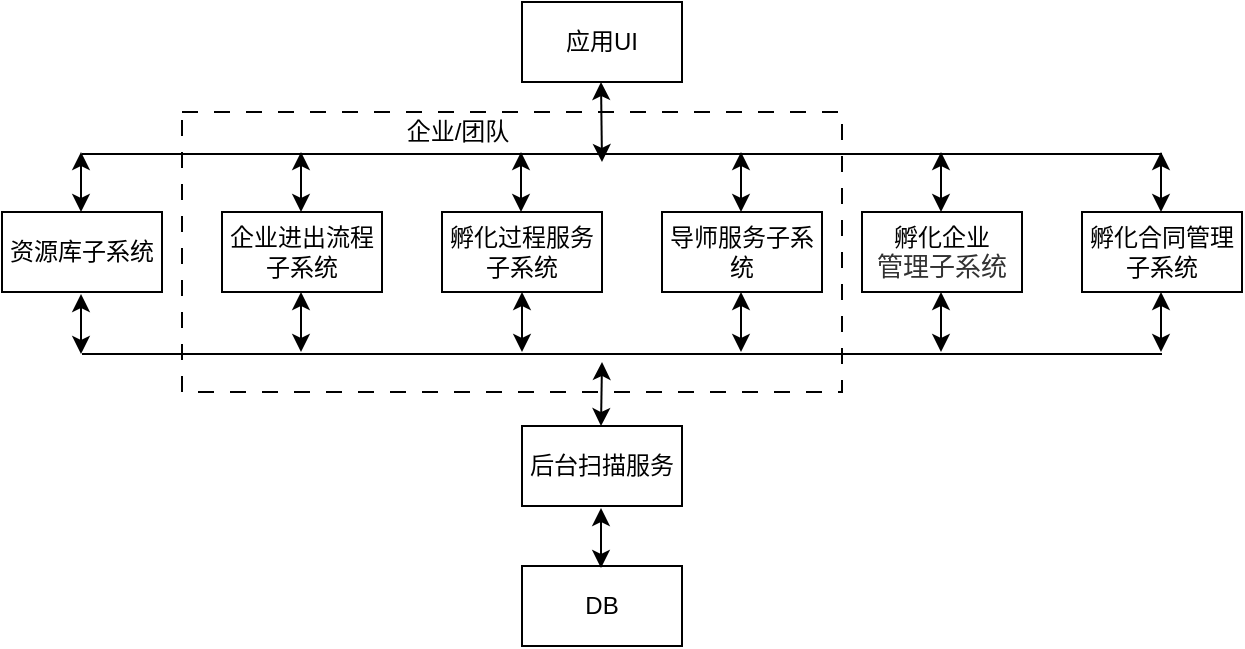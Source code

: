 <mxfile version="20.8.21" type="github">
  <diagram name="第 1 页" id="2t0qJHizyL25-_-whmP3">
    <mxGraphModel dx="836" dy="430" grid="0" gridSize="10" guides="1" tooltips="1" connect="1" arrows="1" fold="1" page="1" pageScale="1" pageWidth="827" pageHeight="1169" math="0" shadow="0">
      <root>
        <mxCell id="0" />
        <mxCell id="1" parent="0" />
        <mxCell id="spADeQdhPOCdujOwOU3t-31" value="" style="rounded=0;whiteSpace=wrap;html=1;dashed=1;dashPattern=8 8;" vertex="1" parent="1">
          <mxGeometry x="230" y="85" width="330" height="140" as="geometry" />
        </mxCell>
        <mxCell id="spADeQdhPOCdujOwOU3t-1" value="资源库子系统" style="rounded=0;whiteSpace=wrap;html=1;" vertex="1" parent="1">
          <mxGeometry x="140" y="135" width="80" height="40" as="geometry" />
        </mxCell>
        <mxCell id="spADeQdhPOCdujOwOU3t-2" value="企业进出流程子系统" style="rounded=0;whiteSpace=wrap;html=1;" vertex="1" parent="1">
          <mxGeometry x="250" y="135" width="80" height="40" as="geometry" />
        </mxCell>
        <mxCell id="spADeQdhPOCdujOwOU3t-3" value="孵化过程服务子系统" style="rounded=0;whiteSpace=wrap;html=1;" vertex="1" parent="1">
          <mxGeometry x="360" y="135" width="80" height="40" as="geometry" />
        </mxCell>
        <mxCell id="spADeQdhPOCdujOwOU3t-4" value="导师服务子系统" style="rounded=0;whiteSpace=wrap;html=1;" vertex="1" parent="1">
          <mxGeometry x="470" y="135" width="80" height="40" as="geometry" />
        </mxCell>
        <mxCell id="spADeQdhPOCdujOwOU3t-5" value="孵化企业&lt;div style=&quot;resize: none; outline: none; font-size: 13px; color: rgb(50, 50, 50); font-family: 微软雅黑;&quot;&gt;管理子系统&lt;/div&gt;" style="rounded=0;whiteSpace=wrap;html=1;" vertex="1" parent="1">
          <mxGeometry x="570" y="135" width="80" height="40" as="geometry" />
        </mxCell>
        <mxCell id="spADeQdhPOCdujOwOU3t-6" value="后台扫描服务" style="rounded=0;whiteSpace=wrap;html=1;" vertex="1" parent="1">
          <mxGeometry x="400" y="242" width="80" height="40" as="geometry" />
        </mxCell>
        <mxCell id="spADeQdhPOCdujOwOU3t-7" value="DB" style="rounded=0;whiteSpace=wrap;html=1;" vertex="1" parent="1">
          <mxGeometry x="400" y="312" width="80" height="40" as="geometry" />
        </mxCell>
        <mxCell id="spADeQdhPOCdujOwOU3t-8" value="应用UI" style="rounded=0;whiteSpace=wrap;html=1;" vertex="1" parent="1">
          <mxGeometry x="400" y="30" width="80" height="40" as="geometry" />
        </mxCell>
        <mxCell id="spADeQdhPOCdujOwOU3t-9" value="孵化合同管理子系统" style="rounded=0;whiteSpace=wrap;html=1;" vertex="1" parent="1">
          <mxGeometry x="680" y="135" width="80" height="40" as="geometry" />
        </mxCell>
        <mxCell id="spADeQdhPOCdujOwOU3t-11" value="" style="endArrow=classic;startArrow=classic;html=1;rounded=0;" edge="1" parent="1">
          <mxGeometry width="50" height="50" relative="1" as="geometry">
            <mxPoint x="440" y="110" as="sourcePoint" />
            <mxPoint x="439.5" y="70" as="targetPoint" />
          </mxGeometry>
        </mxCell>
        <mxCell id="spADeQdhPOCdujOwOU3t-12" value="" style="endArrow=none;html=1;rounded=0;" edge="1" parent="1">
          <mxGeometry width="50" height="50" relative="1" as="geometry">
            <mxPoint x="180" y="106" as="sourcePoint" />
            <mxPoint x="720" y="106" as="targetPoint" />
          </mxGeometry>
        </mxCell>
        <mxCell id="spADeQdhPOCdujOwOU3t-13" value="" style="endArrow=none;html=1;rounded=0;" edge="1" parent="1">
          <mxGeometry width="50" height="50" relative="1" as="geometry">
            <mxPoint x="180" y="206" as="sourcePoint" />
            <mxPoint x="720" y="206" as="targetPoint" />
          </mxGeometry>
        </mxCell>
        <mxCell id="spADeQdhPOCdujOwOU3t-14" value="" style="endArrow=classic;startArrow=classic;html=1;rounded=0;" edge="1" parent="1">
          <mxGeometry width="50" height="50" relative="1" as="geometry">
            <mxPoint x="440" y="210" as="sourcePoint" />
            <mxPoint x="439.5" y="242" as="targetPoint" />
          </mxGeometry>
        </mxCell>
        <mxCell id="spADeQdhPOCdujOwOU3t-16" value="" style="endArrow=classic;startArrow=classic;html=1;rounded=0;" edge="1" parent="1">
          <mxGeometry width="50" height="50" relative="1" as="geometry">
            <mxPoint x="439.5" y="283" as="sourcePoint" />
            <mxPoint x="439.5" y="313" as="targetPoint" />
          </mxGeometry>
        </mxCell>
        <mxCell id="spADeQdhPOCdujOwOU3t-17" value="" style="endArrow=classic;startArrow=classic;html=1;rounded=0;" edge="1" parent="1">
          <mxGeometry width="50" height="50" relative="1" as="geometry">
            <mxPoint x="179.5" y="105" as="sourcePoint" />
            <mxPoint x="179.5" y="135" as="targetPoint" />
          </mxGeometry>
        </mxCell>
        <mxCell id="spADeQdhPOCdujOwOU3t-18" value="" style="endArrow=classic;startArrow=classic;html=1;rounded=0;" edge="1" parent="1">
          <mxGeometry width="50" height="50" relative="1" as="geometry">
            <mxPoint x="179.5" y="176" as="sourcePoint" />
            <mxPoint x="179.5" y="206" as="targetPoint" />
          </mxGeometry>
        </mxCell>
        <mxCell id="spADeQdhPOCdujOwOU3t-19" value="" style="endArrow=classic;startArrow=classic;html=1;rounded=0;" edge="1" parent="1">
          <mxGeometry width="50" height="50" relative="1" as="geometry">
            <mxPoint x="289.5" y="175" as="sourcePoint" />
            <mxPoint x="289.5" y="205" as="targetPoint" />
          </mxGeometry>
        </mxCell>
        <mxCell id="spADeQdhPOCdujOwOU3t-20" value="" style="endArrow=classic;startArrow=classic;html=1;rounded=0;" edge="1" parent="1">
          <mxGeometry width="50" height="50" relative="1" as="geometry">
            <mxPoint x="400" y="175" as="sourcePoint" />
            <mxPoint x="400" y="205" as="targetPoint" />
          </mxGeometry>
        </mxCell>
        <mxCell id="spADeQdhPOCdujOwOU3t-21" value="" style="endArrow=classic;startArrow=classic;html=1;rounded=0;" edge="1" parent="1">
          <mxGeometry width="50" height="50" relative="1" as="geometry">
            <mxPoint x="509.5" y="175" as="sourcePoint" />
            <mxPoint x="509.5" y="205" as="targetPoint" />
          </mxGeometry>
        </mxCell>
        <mxCell id="spADeQdhPOCdujOwOU3t-22" value="" style="endArrow=classic;startArrow=classic;html=1;rounded=0;" edge="1" parent="1">
          <mxGeometry width="50" height="50" relative="1" as="geometry">
            <mxPoint x="609.5" y="175" as="sourcePoint" />
            <mxPoint x="609.5" y="205" as="targetPoint" />
          </mxGeometry>
        </mxCell>
        <mxCell id="spADeQdhPOCdujOwOU3t-23" value="" style="endArrow=classic;startArrow=classic;html=1;rounded=0;" edge="1" parent="1">
          <mxGeometry width="50" height="50" relative="1" as="geometry">
            <mxPoint x="719.5" y="175" as="sourcePoint" />
            <mxPoint x="719.5" y="205" as="targetPoint" />
          </mxGeometry>
        </mxCell>
        <mxCell id="spADeQdhPOCdujOwOU3t-25" value="" style="endArrow=classic;startArrow=classic;html=1;rounded=0;" edge="1" parent="1">
          <mxGeometry width="50" height="50" relative="1" as="geometry">
            <mxPoint x="289.5" y="105" as="sourcePoint" />
            <mxPoint x="289.5" y="135" as="targetPoint" />
          </mxGeometry>
        </mxCell>
        <mxCell id="spADeQdhPOCdujOwOU3t-26" value="" style="endArrow=classic;startArrow=classic;html=1;rounded=0;" edge="1" parent="1">
          <mxGeometry width="50" height="50" relative="1" as="geometry">
            <mxPoint x="399.5" y="105" as="sourcePoint" />
            <mxPoint x="399.5" y="135" as="targetPoint" />
          </mxGeometry>
        </mxCell>
        <mxCell id="spADeQdhPOCdujOwOU3t-27" value="" style="endArrow=classic;startArrow=classic;html=1;rounded=0;" edge="1" parent="1">
          <mxGeometry width="50" height="50" relative="1" as="geometry">
            <mxPoint x="509.5" y="105" as="sourcePoint" />
            <mxPoint x="509.5" y="135" as="targetPoint" />
          </mxGeometry>
        </mxCell>
        <mxCell id="spADeQdhPOCdujOwOU3t-28" value="" style="endArrow=classic;startArrow=classic;html=1;rounded=0;" edge="1" parent="1">
          <mxGeometry width="50" height="50" relative="1" as="geometry">
            <mxPoint x="609.5" y="105" as="sourcePoint" />
            <mxPoint x="609.5" y="135" as="targetPoint" />
          </mxGeometry>
        </mxCell>
        <mxCell id="spADeQdhPOCdujOwOU3t-29" value="" style="endArrow=classic;startArrow=classic;html=1;rounded=0;" edge="1" parent="1">
          <mxGeometry width="50" height="50" relative="1" as="geometry">
            <mxPoint x="719.5" y="105" as="sourcePoint" />
            <mxPoint x="719.5" y="135" as="targetPoint" />
          </mxGeometry>
        </mxCell>
        <mxCell id="spADeQdhPOCdujOwOU3t-32" value="企业/团队" style="text;html=1;strokeColor=none;fillColor=none;align=center;verticalAlign=middle;whiteSpace=wrap;rounded=0;" vertex="1" parent="1">
          <mxGeometry x="338" y="80" width="60" height="30" as="geometry" />
        </mxCell>
      </root>
    </mxGraphModel>
  </diagram>
</mxfile>
